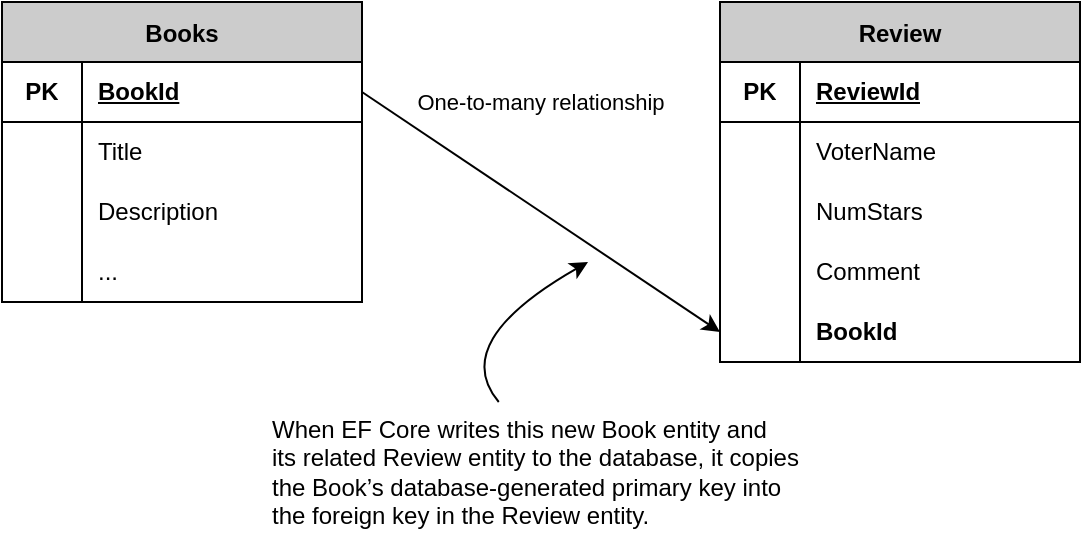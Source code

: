 <mxfile version="20.7.4" type="device"><diagram id="ahAyE9eUKxN_0jiChCt0" name="Sayfa -1"><mxGraphModel dx="366" dy="669" grid="1" gridSize="10" guides="1" tooltips="1" connect="1" arrows="1" fold="1" page="1" pageScale="1" pageWidth="827" pageHeight="1169" math="0" shadow="0"><root><mxCell id="0"/><mxCell id="1" parent="0"/><mxCell id="wxeQToPNwxiqv6gHcwya-2" value="Books" style="shape=table;startSize=30;container=1;collapsible=0;childLayout=tableLayout;fixedRows=1;rowLines=0;fontStyle=1;fillColor=#CCCCCC;" parent="1" vertex="1"><mxGeometry x="17" y="240" width="180" height="150" as="geometry"/></mxCell><mxCell id="wxeQToPNwxiqv6gHcwya-3" value="" style="shape=tableRow;horizontal=0;startSize=0;swimlaneHead=0;swimlaneBody=0;top=0;left=0;bottom=0;right=0;collapsible=0;dropTarget=0;fillColor=none;points=[[0,0.5],[1,0.5]];portConstraint=eastwest;" parent="wxeQToPNwxiqv6gHcwya-2" vertex="1"><mxGeometry y="30" width="180" height="30" as="geometry"/></mxCell><mxCell id="wxeQToPNwxiqv6gHcwya-4" value="PK" style="shape=partialRectangle;html=1;whiteSpace=wrap;connectable=0;fillColor=none;top=0;left=0;bottom=1;right=0;overflow=hidden;pointerEvents=1;strokeColor=default;fontStyle=1" parent="wxeQToPNwxiqv6gHcwya-3" vertex="1"><mxGeometry width="40" height="30" as="geometry"><mxRectangle width="40" height="30" as="alternateBounds"/></mxGeometry></mxCell><mxCell id="wxeQToPNwxiqv6gHcwya-5" value="BookId" style="shape=partialRectangle;connectable=0;fillColor=none;top=0;left=0;bottom=1;right=0;align=left;spacingLeft=6;overflow=hidden;strokeColor=default;perimeterSpacing=0;shadow=0;labelBorderColor=none;whiteSpace=wrap;html=1;labelBackgroundColor=none;fontStyle=5" parent="wxeQToPNwxiqv6gHcwya-3" vertex="1"><mxGeometry x="40" width="140" height="30" as="geometry"><mxRectangle width="140" height="30" as="alternateBounds"/></mxGeometry></mxCell><mxCell id="wxeQToPNwxiqv6gHcwya-12" style="shape=tableRow;horizontal=0;startSize=0;swimlaneHead=0;swimlaneBody=0;top=0;left=0;bottom=0;right=0;collapsible=0;dropTarget=0;fillColor=none;points=[[0,0.5],[1,0.5]];portConstraint=eastwest;" parent="wxeQToPNwxiqv6gHcwya-2" vertex="1"><mxGeometry y="60" width="180" height="30" as="geometry"/></mxCell><mxCell id="wxeQToPNwxiqv6gHcwya-13" style="shape=partialRectangle;html=1;whiteSpace=wrap;connectable=0;fillColor=none;top=0;left=0;bottom=0;right=0;overflow=hidden;" parent="wxeQToPNwxiqv6gHcwya-12" vertex="1"><mxGeometry width="40" height="30" as="geometry"><mxRectangle width="40" height="30" as="alternateBounds"/></mxGeometry></mxCell><mxCell id="wxeQToPNwxiqv6gHcwya-14" value="Title" style="shape=partialRectangle;html=1;whiteSpace=wrap;connectable=0;fillColor=none;top=0;left=0;bottom=0;right=0;align=left;spacingLeft=6;overflow=hidden;" parent="wxeQToPNwxiqv6gHcwya-12" vertex="1"><mxGeometry x="40" width="140" height="30" as="geometry"><mxRectangle width="140" height="30" as="alternateBounds"/></mxGeometry></mxCell><mxCell id="wxeQToPNwxiqv6gHcwya-15" style="shape=tableRow;horizontal=0;startSize=0;swimlaneHead=0;swimlaneBody=0;top=0;left=0;bottom=0;right=0;collapsible=0;dropTarget=0;fillColor=none;points=[[0,0.5],[1,0.5]];portConstraint=eastwest;" parent="wxeQToPNwxiqv6gHcwya-2" vertex="1"><mxGeometry y="90" width="180" height="30" as="geometry"/></mxCell><mxCell id="wxeQToPNwxiqv6gHcwya-16" style="shape=partialRectangle;html=1;whiteSpace=wrap;connectable=0;fillColor=none;top=0;left=0;bottom=0;right=0;overflow=hidden;" parent="wxeQToPNwxiqv6gHcwya-15" vertex="1"><mxGeometry width="40" height="30" as="geometry"><mxRectangle width="40" height="30" as="alternateBounds"/></mxGeometry></mxCell><mxCell id="wxeQToPNwxiqv6gHcwya-17" value="Description" style="shape=partialRectangle;html=1;whiteSpace=wrap;connectable=0;fillColor=none;top=0;left=0;bottom=0;right=0;align=left;spacingLeft=6;overflow=hidden;" parent="wxeQToPNwxiqv6gHcwya-15" vertex="1"><mxGeometry x="40" width="140" height="30" as="geometry"><mxRectangle width="140" height="30" as="alternateBounds"/></mxGeometry></mxCell><mxCell id="8TTu3AU7FuMcTz6wTz4p-1" style="shape=tableRow;horizontal=0;startSize=0;swimlaneHead=0;swimlaneBody=0;top=0;left=0;bottom=0;right=0;collapsible=0;dropTarget=0;fillColor=none;points=[[0,0.5],[1,0.5]];portConstraint=eastwest;" parent="wxeQToPNwxiqv6gHcwya-2" vertex="1"><mxGeometry y="120" width="180" height="30" as="geometry"/></mxCell><mxCell id="8TTu3AU7FuMcTz6wTz4p-2" style="shape=partialRectangle;html=1;whiteSpace=wrap;connectable=0;fillColor=none;top=0;left=0;bottom=0;right=0;overflow=hidden;" parent="8TTu3AU7FuMcTz6wTz4p-1" vertex="1"><mxGeometry width="40" height="30" as="geometry"><mxRectangle width="40" height="30" as="alternateBounds"/></mxGeometry></mxCell><mxCell id="8TTu3AU7FuMcTz6wTz4p-3" value="..." style="shape=partialRectangle;html=1;whiteSpace=wrap;connectable=0;fillColor=none;top=0;left=0;bottom=0;right=0;align=left;spacingLeft=6;overflow=hidden;" parent="8TTu3AU7FuMcTz6wTz4p-1" vertex="1"><mxGeometry x="40" width="140" height="30" as="geometry"><mxRectangle width="140" height="30" as="alternateBounds"/></mxGeometry></mxCell><mxCell id="U9G_V6sWx2BFcoNbWvdY-1" value="Review" style="shape=table;startSize=30;container=1;collapsible=0;childLayout=tableLayout;fixedRows=1;rowLines=0;fontStyle=1;fillColor=#CCCCCC;" vertex="1" parent="1"><mxGeometry x="376" y="240" width="180" height="180" as="geometry"/></mxCell><mxCell id="U9G_V6sWx2BFcoNbWvdY-2" value="" style="shape=tableRow;horizontal=0;startSize=0;swimlaneHead=0;swimlaneBody=0;top=0;left=0;bottom=0;right=0;collapsible=0;dropTarget=0;fillColor=none;points=[[0,0.5],[1,0.5]];portConstraint=eastwest;" vertex="1" parent="U9G_V6sWx2BFcoNbWvdY-1"><mxGeometry y="30" width="180" height="30" as="geometry"/></mxCell><mxCell id="U9G_V6sWx2BFcoNbWvdY-3" value="PK" style="shape=partialRectangle;html=1;whiteSpace=wrap;connectable=0;fillColor=none;top=0;left=0;bottom=1;right=0;overflow=hidden;pointerEvents=1;strokeColor=default;fontStyle=1" vertex="1" parent="U9G_V6sWx2BFcoNbWvdY-2"><mxGeometry width="40" height="30" as="geometry"><mxRectangle width="40" height="30" as="alternateBounds"/></mxGeometry></mxCell><mxCell id="U9G_V6sWx2BFcoNbWvdY-4" value="ReviewId" style="shape=partialRectangle;connectable=0;fillColor=none;top=0;left=0;bottom=1;right=0;align=left;spacingLeft=6;overflow=hidden;strokeColor=default;perimeterSpacing=0;shadow=0;labelBorderColor=none;whiteSpace=wrap;html=1;labelBackgroundColor=none;fontStyle=5" vertex="1" parent="U9G_V6sWx2BFcoNbWvdY-2"><mxGeometry x="40" width="140" height="30" as="geometry"><mxRectangle width="140" height="30" as="alternateBounds"/></mxGeometry></mxCell><mxCell id="U9G_V6sWx2BFcoNbWvdY-5" style="shape=tableRow;horizontal=0;startSize=0;swimlaneHead=0;swimlaneBody=0;top=0;left=0;bottom=0;right=0;collapsible=0;dropTarget=0;fillColor=none;points=[[0,0.5],[1,0.5]];portConstraint=eastwest;" vertex="1" parent="U9G_V6sWx2BFcoNbWvdY-1"><mxGeometry y="60" width="180" height="30" as="geometry"/></mxCell><mxCell id="U9G_V6sWx2BFcoNbWvdY-6" style="shape=partialRectangle;html=1;whiteSpace=wrap;connectable=0;fillColor=none;top=0;left=0;bottom=0;right=0;overflow=hidden;" vertex="1" parent="U9G_V6sWx2BFcoNbWvdY-5"><mxGeometry width="40" height="30" as="geometry"><mxRectangle width="40" height="30" as="alternateBounds"/></mxGeometry></mxCell><mxCell id="U9G_V6sWx2BFcoNbWvdY-7" value="VoterName" style="shape=partialRectangle;html=1;whiteSpace=wrap;connectable=0;fillColor=none;top=0;left=0;bottom=0;right=0;align=left;spacingLeft=6;overflow=hidden;" vertex="1" parent="U9G_V6sWx2BFcoNbWvdY-5"><mxGeometry x="40" width="140" height="30" as="geometry"><mxRectangle width="140" height="30" as="alternateBounds"/></mxGeometry></mxCell><mxCell id="U9G_V6sWx2BFcoNbWvdY-8" style="shape=tableRow;horizontal=0;startSize=0;swimlaneHead=0;swimlaneBody=0;top=0;left=0;bottom=0;right=0;collapsible=0;dropTarget=0;fillColor=none;points=[[0,0.5],[1,0.5]];portConstraint=eastwest;" vertex="1" parent="U9G_V6sWx2BFcoNbWvdY-1"><mxGeometry y="90" width="180" height="30" as="geometry"/></mxCell><mxCell id="U9G_V6sWx2BFcoNbWvdY-9" style="shape=partialRectangle;html=1;whiteSpace=wrap;connectable=0;fillColor=none;top=0;left=0;bottom=0;right=0;overflow=hidden;" vertex="1" parent="U9G_V6sWx2BFcoNbWvdY-8"><mxGeometry width="40" height="30" as="geometry"><mxRectangle width="40" height="30" as="alternateBounds"/></mxGeometry></mxCell><mxCell id="U9G_V6sWx2BFcoNbWvdY-10" value="NumStars" style="shape=partialRectangle;html=1;whiteSpace=wrap;connectable=0;fillColor=none;top=0;left=0;bottom=0;right=0;align=left;spacingLeft=6;overflow=hidden;" vertex="1" parent="U9G_V6sWx2BFcoNbWvdY-8"><mxGeometry x="40" width="140" height="30" as="geometry"><mxRectangle width="140" height="30" as="alternateBounds"/></mxGeometry></mxCell><mxCell id="U9G_V6sWx2BFcoNbWvdY-11" style="shape=tableRow;horizontal=0;startSize=0;swimlaneHead=0;swimlaneBody=0;top=0;left=0;bottom=0;right=0;collapsible=0;dropTarget=0;fillColor=none;points=[[0,0.5],[1,0.5]];portConstraint=eastwest;" vertex="1" parent="U9G_V6sWx2BFcoNbWvdY-1"><mxGeometry y="120" width="180" height="30" as="geometry"/></mxCell><mxCell id="U9G_V6sWx2BFcoNbWvdY-12" style="shape=partialRectangle;html=1;whiteSpace=wrap;connectable=0;fillColor=none;top=0;left=0;bottom=0;right=0;overflow=hidden;" vertex="1" parent="U9G_V6sWx2BFcoNbWvdY-11"><mxGeometry width="40" height="30" as="geometry"><mxRectangle width="40" height="30" as="alternateBounds"/></mxGeometry></mxCell><mxCell id="U9G_V6sWx2BFcoNbWvdY-13" value="Comment" style="shape=partialRectangle;html=1;whiteSpace=wrap;connectable=0;fillColor=none;top=0;left=0;bottom=0;right=0;align=left;spacingLeft=6;overflow=hidden;" vertex="1" parent="U9G_V6sWx2BFcoNbWvdY-11"><mxGeometry x="40" width="140" height="30" as="geometry"><mxRectangle width="140" height="30" as="alternateBounds"/></mxGeometry></mxCell><mxCell id="U9G_V6sWx2BFcoNbWvdY-14" style="shape=tableRow;horizontal=0;startSize=0;swimlaneHead=0;swimlaneBody=0;top=0;left=0;bottom=0;right=0;collapsible=0;dropTarget=0;fillColor=none;points=[[0,0.5],[1,0.5]];portConstraint=eastwest;" vertex="1" parent="U9G_V6sWx2BFcoNbWvdY-1"><mxGeometry y="150" width="180" height="30" as="geometry"/></mxCell><mxCell id="U9G_V6sWx2BFcoNbWvdY-15" style="shape=partialRectangle;html=1;whiteSpace=wrap;connectable=0;fillColor=none;top=0;left=0;bottom=0;right=0;overflow=hidden;" vertex="1" parent="U9G_V6sWx2BFcoNbWvdY-14"><mxGeometry width="40" height="30" as="geometry"><mxRectangle width="40" height="30" as="alternateBounds"/></mxGeometry></mxCell><mxCell id="U9G_V6sWx2BFcoNbWvdY-16" value="BookId" style="shape=partialRectangle;html=1;whiteSpace=wrap;connectable=0;fillColor=none;top=0;left=0;bottom=0;right=0;align=left;spacingLeft=6;overflow=hidden;fontStyle=1" vertex="1" parent="U9G_V6sWx2BFcoNbWvdY-14"><mxGeometry x="40" width="140" height="30" as="geometry"><mxRectangle width="140" height="30" as="alternateBounds"/></mxGeometry></mxCell><mxCell id="U9G_V6sWx2BFcoNbWvdY-17" value="" style="endArrow=classic;html=1;rounded=0;exitX=1;exitY=0.5;exitDx=0;exitDy=0;entryX=0;entryY=0.5;entryDx=0;entryDy=0;" edge="1" parent="1" source="wxeQToPNwxiqv6gHcwya-3" target="U9G_V6sWx2BFcoNbWvdY-14"><mxGeometry width="50" height="50" relative="1" as="geometry"><mxPoint x="260" y="500" as="sourcePoint"/><mxPoint x="310" y="450" as="targetPoint"/></mxGeometry></mxCell><mxCell id="U9G_V6sWx2BFcoNbWvdY-18" value="One-to-many relationship" style="edgeLabel;html=1;align=center;verticalAlign=middle;resizable=0;points=[];" vertex="1" connectable="0" parent="U9G_V6sWx2BFcoNbWvdY-17"><mxGeometry x="-0.524" y="2" relative="1" as="geometry"><mxPoint x="45" y="-22" as="offset"/></mxGeometry></mxCell><mxCell id="U9G_V6sWx2BFcoNbWvdY-19" value="&lt;div&gt;When EF Core writes this new Book entity and&lt;/div&gt;&lt;div&gt;its related Review entity to the database, it copies&lt;/div&gt;&lt;div&gt;the Book’s database-generated primary key into&lt;/div&gt;&lt;div&gt;the foreign key in the Review entity.&lt;/div&gt;" style="text;html=1;align=left;verticalAlign=middle;resizable=0;points=[];autosize=1;strokeColor=none;fillColor=none;" vertex="1" parent="1"><mxGeometry x="150" y="440" width="290" height="70" as="geometry"/></mxCell><mxCell id="U9G_V6sWx2BFcoNbWvdY-20" value="" style="endArrow=classic;html=1;curved=1;targetPerimeterSpacing=6;" edge="1" parent="1" source="U9G_V6sWx2BFcoNbWvdY-19"><mxGeometry width="50" height="50" relative="1" as="geometry"><mxPoint x="220" y="440" as="sourcePoint"/><mxPoint x="310" y="370" as="targetPoint"/><Array as="points"><mxPoint x="240" y="410"/></Array></mxGeometry></mxCell></root></mxGraphModel></diagram></mxfile>